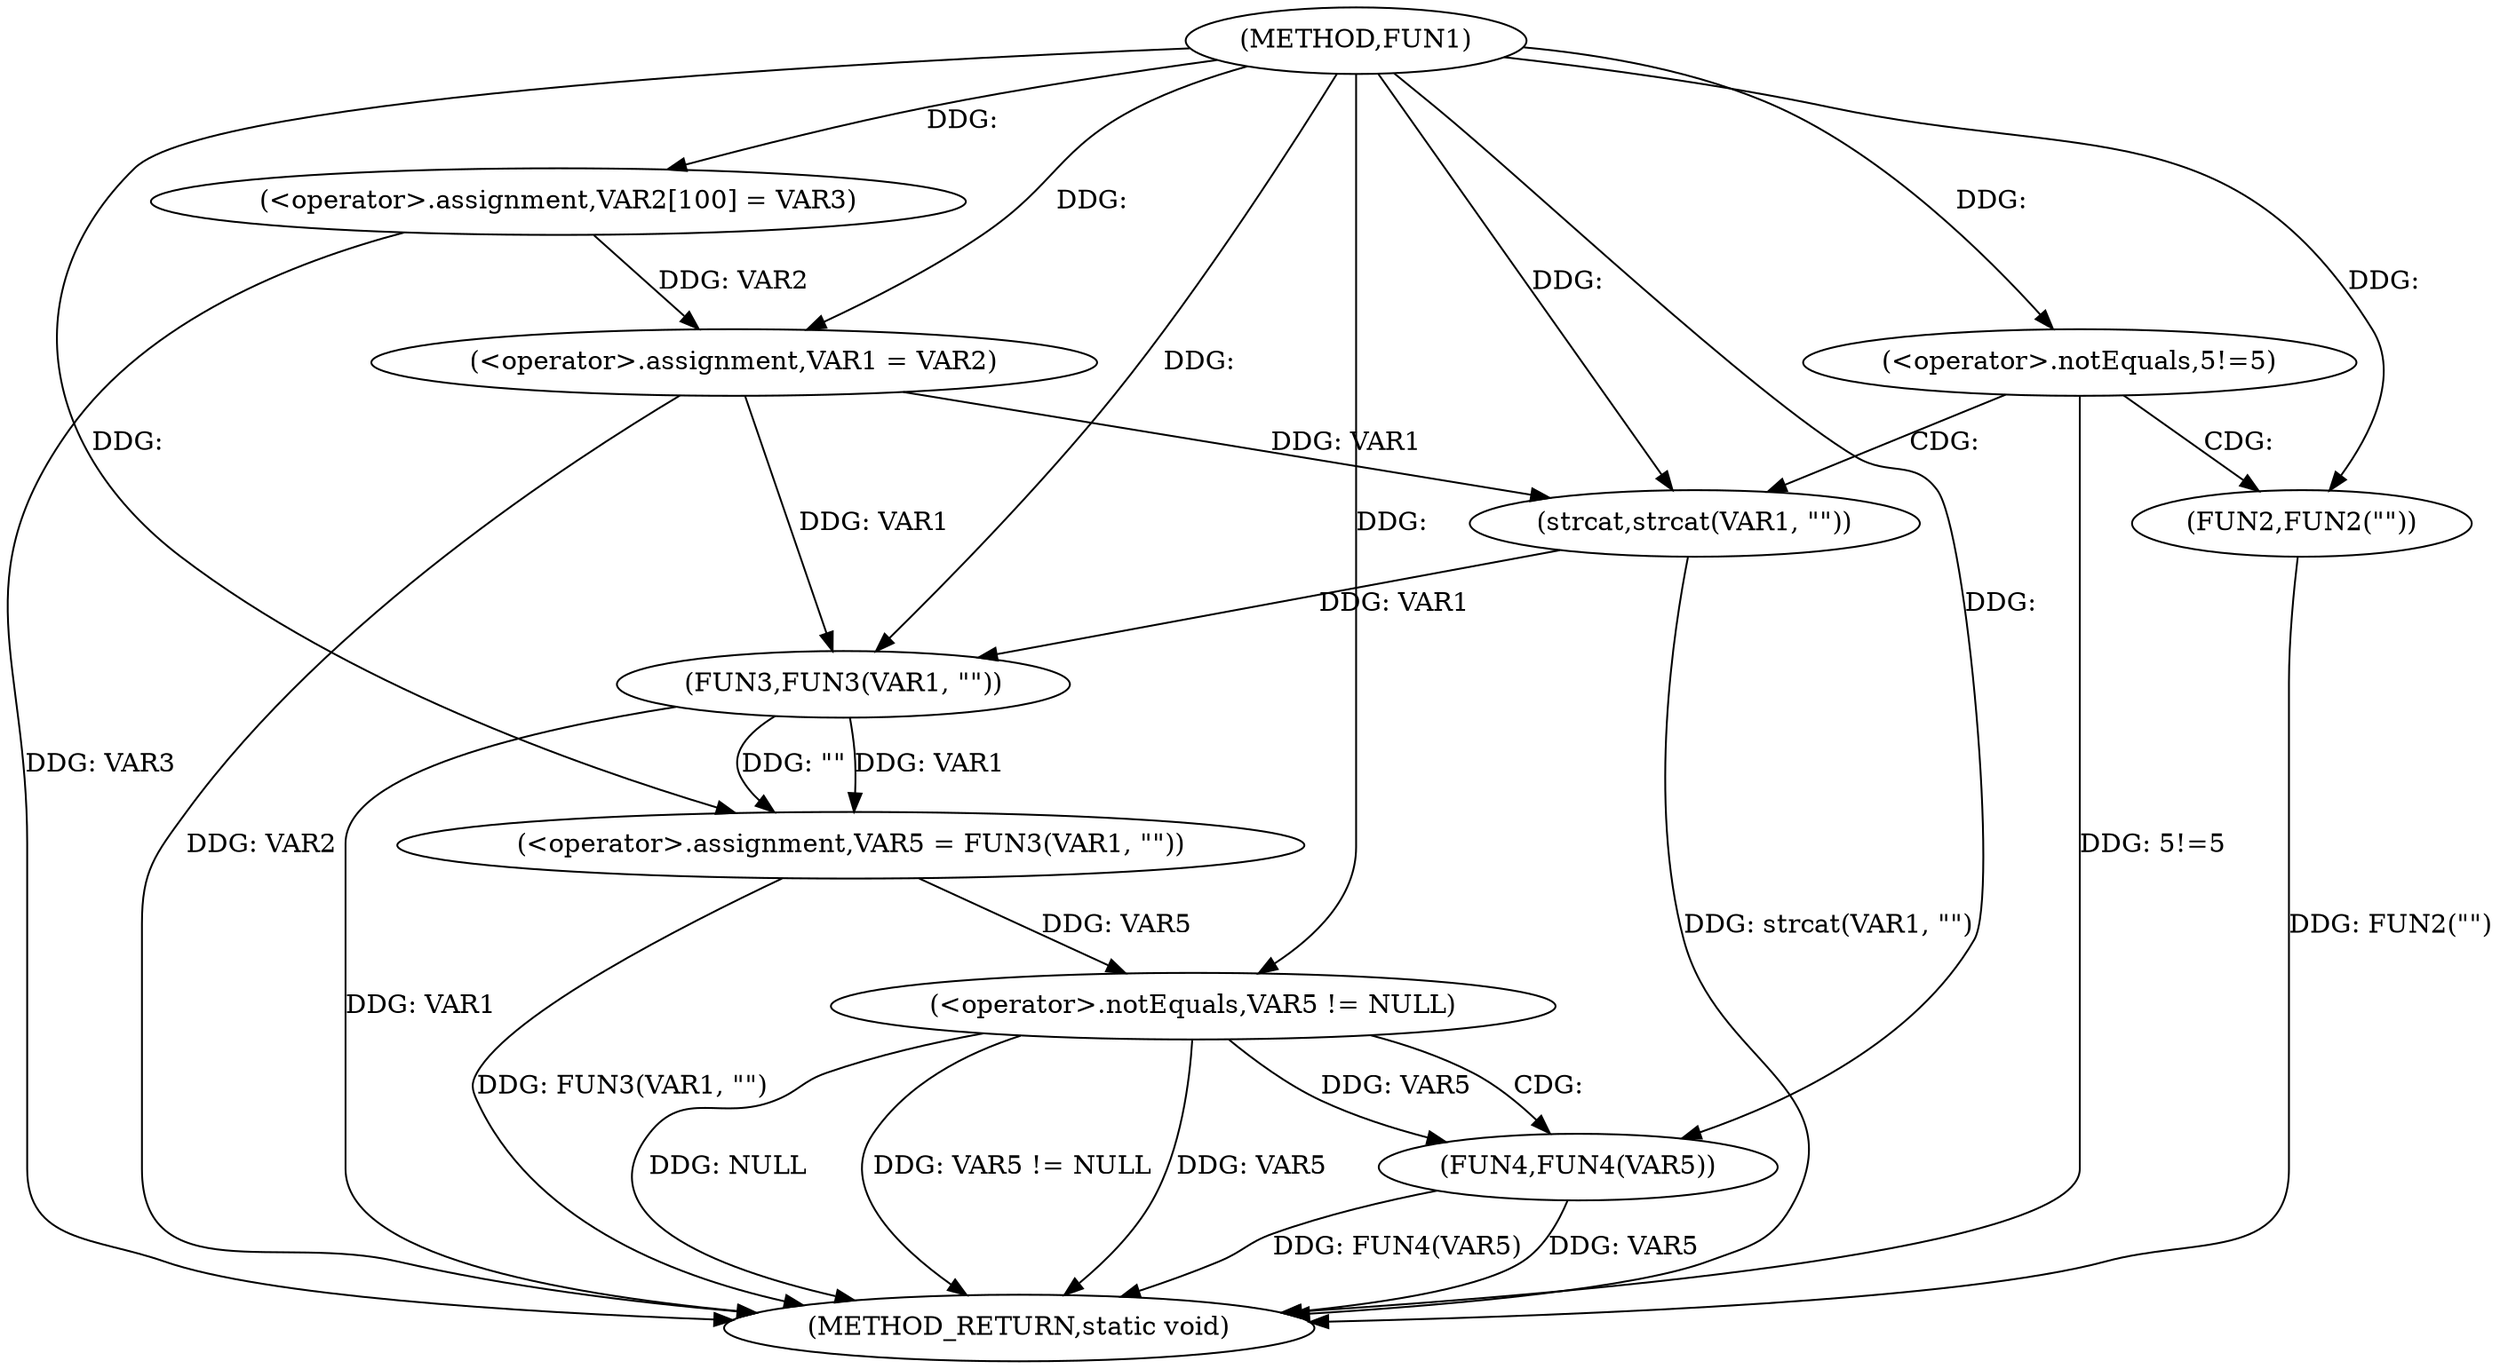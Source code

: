 digraph FUN1 {  
"1000100" [label = "(METHOD,FUN1)" ]
"1000136" [label = "(METHOD_RETURN,static void)" ]
"1000104" [label = "(<operator>.assignment,VAR2[100] = VAR3)" ]
"1000107" [label = "(<operator>.assignment,VAR1 = VAR2)" ]
"1000111" [label = "(<operator>.notEquals,5!=5)" ]
"1000115" [label = "(FUN2,FUN2(\"\"))" ]
"1000119" [label = "(strcat,strcat(VAR1, \"\"))" ]
"1000124" [label = "(<operator>.assignment,VAR5 = FUN3(VAR1, \"\"))" ]
"1000126" [label = "(FUN3,FUN3(VAR1, \"\"))" ]
"1000130" [label = "(<operator>.notEquals,VAR5 != NULL)" ]
"1000134" [label = "(FUN4,FUN4(VAR5))" ]
  "1000130" -> "1000136"  [ label = "DDG: NULL"] 
  "1000134" -> "1000136"  [ label = "DDG: FUN4(VAR5)"] 
  "1000115" -> "1000136"  [ label = "DDG: FUN2(\"\")"] 
  "1000126" -> "1000136"  [ label = "DDG: VAR1"] 
  "1000134" -> "1000136"  [ label = "DDG: VAR5"] 
  "1000119" -> "1000136"  [ label = "DDG: strcat(VAR1, \"\")"] 
  "1000111" -> "1000136"  [ label = "DDG: 5!=5"] 
  "1000130" -> "1000136"  [ label = "DDG: VAR5 != NULL"] 
  "1000124" -> "1000136"  [ label = "DDG: FUN3(VAR1, \"\")"] 
  "1000104" -> "1000136"  [ label = "DDG: VAR3"] 
  "1000107" -> "1000136"  [ label = "DDG: VAR2"] 
  "1000130" -> "1000136"  [ label = "DDG: VAR5"] 
  "1000100" -> "1000104"  [ label = "DDG: "] 
  "1000104" -> "1000107"  [ label = "DDG: VAR2"] 
  "1000100" -> "1000107"  [ label = "DDG: "] 
  "1000100" -> "1000111"  [ label = "DDG: "] 
  "1000100" -> "1000115"  [ label = "DDG: "] 
  "1000107" -> "1000119"  [ label = "DDG: VAR1"] 
  "1000100" -> "1000119"  [ label = "DDG: "] 
  "1000126" -> "1000124"  [ label = "DDG: VAR1"] 
  "1000126" -> "1000124"  [ label = "DDG: \"\""] 
  "1000100" -> "1000124"  [ label = "DDG: "] 
  "1000107" -> "1000126"  [ label = "DDG: VAR1"] 
  "1000119" -> "1000126"  [ label = "DDG: VAR1"] 
  "1000100" -> "1000126"  [ label = "DDG: "] 
  "1000124" -> "1000130"  [ label = "DDG: VAR5"] 
  "1000100" -> "1000130"  [ label = "DDG: "] 
  "1000130" -> "1000134"  [ label = "DDG: VAR5"] 
  "1000100" -> "1000134"  [ label = "DDG: "] 
  "1000111" -> "1000115"  [ label = "CDG: "] 
  "1000111" -> "1000119"  [ label = "CDG: "] 
  "1000130" -> "1000134"  [ label = "CDG: "] 
}
